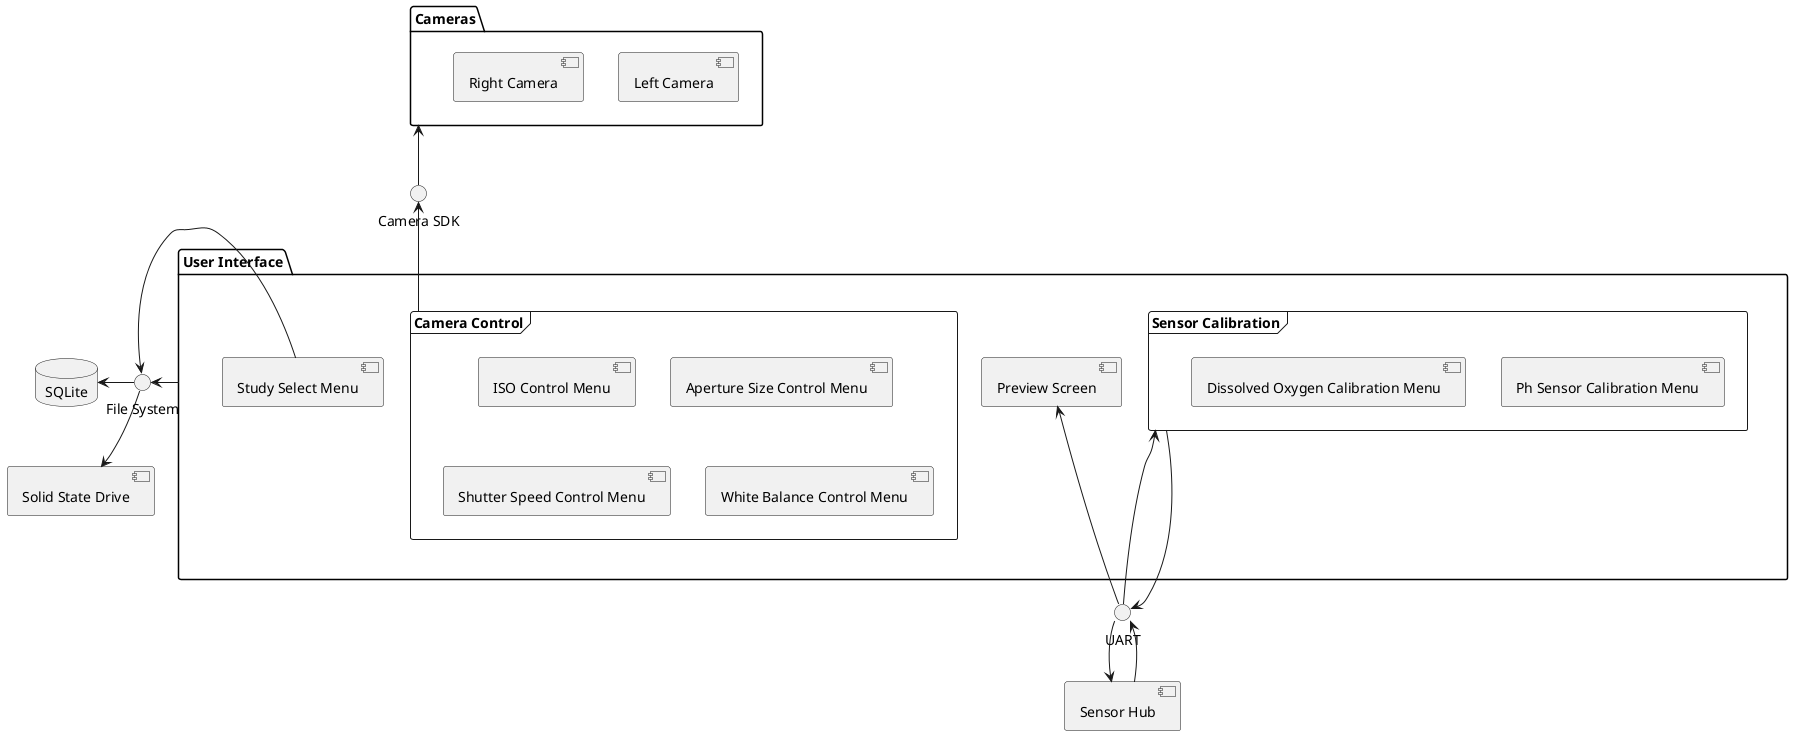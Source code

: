 @startuml
database "SQLite" {
}
package "User Interface" {
	[Preview Screen]
	[Study Select Menu]
	frame "Camera Control" {
		        [ISO Control Menu]
		        [Aperture Size Control Menu]
		        [Shutter Speed Control Menu]
		        [White Balance Control Menu]
		}
		frame "Sensor Calibration" {
			[Ph Sensor Calibration Menu]
			[Dissolved Oxygen Calibration Menu]
			
		}
}
package "Cameras" {
	[Left Camera]
	[Right Camera]	
}
[Sensor Hub]
[Solid State Drive]
interface "File System"
interface "Camera SDK"
interface "UART"
"Camera Control" -up-> "Camera SDK"
"Camera SDK" -up-> "Cameras"
"Preview Screen" <-down-- "UART"
"Sensor Calibration" --down-> "UART"
"UART" -down-> "Sensor Hub"
"Sensor Hub" -down-> "UART"
"UART" --> "Sensor Calibration"
"User Interface" --left-> "File System"
"File System" -down-> "Solid State Drive"
"File System" -left-> "SQLite"
"Study Select Menu" -down-> "File System"
@enduml
